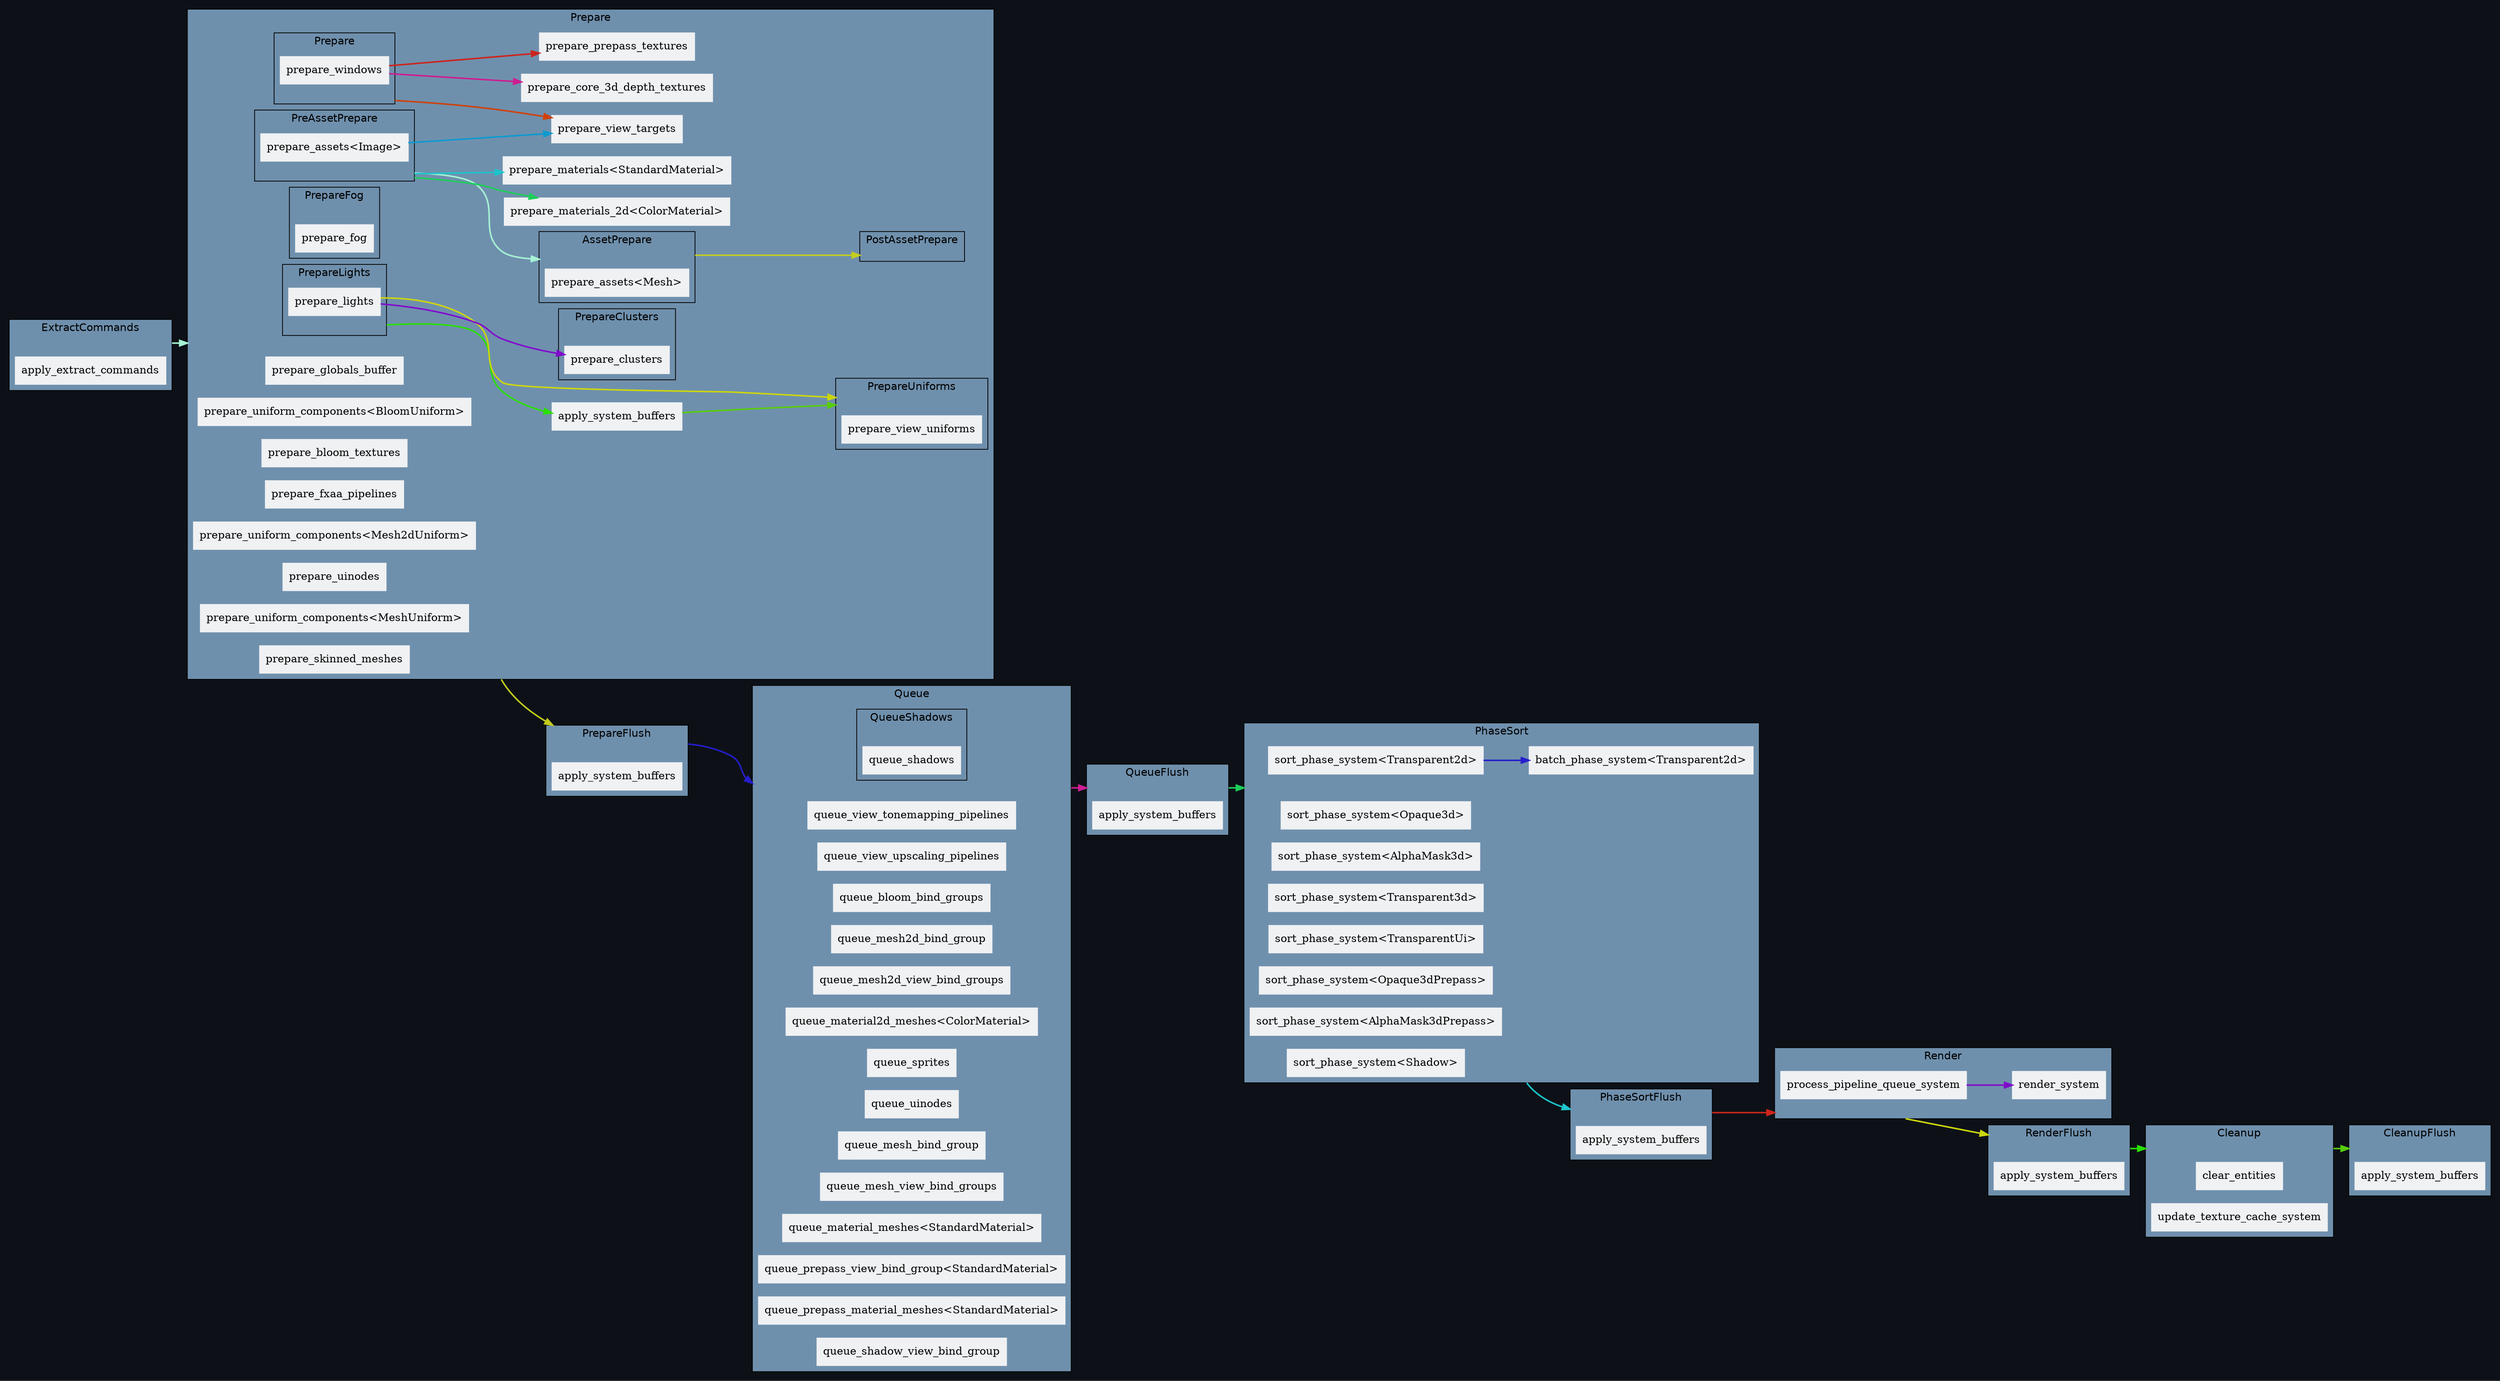 digraph "" {
	"compound"="true";
	"splines"="spline";
	"rankdir"="LR";
	"bgcolor"="#0d1117";
	"fontname"="Helvetica";
	edge ["penwidth"="2"];
	node ["shape"="box", "style"="filled", "fillcolor"="#eff1f3", "color"="#eff1f3"];
	subgraph "clusternode_Set(1)" {
		"label"="PrepareFlush";
		"tooltip"="PrepareFlush";
		"bgcolor"="#6f90ad";
		"color"="black";
		"set_marker_node_Set(1)" ["style"="invis", "label"="", "height"="0", "shape"="point"]
		"node_System(0)" ["label"="apply_system_buffers", "tooltip"="bevy_ecs::schedule::executor::apply_system_buffers"]
	}
	
	subgraph "clusternode_Set(2)" {
		"label"="QueueFlush";
		"tooltip"="QueueFlush";
		"bgcolor"="#6f90ad";
		"color"="black";
		"set_marker_node_Set(2)" ["style"="invis", "label"="", "height"="0", "shape"="point"]
		"node_System(1)" ["label"="apply_system_buffers", "tooltip"="bevy_ecs::schedule::executor::apply_system_buffers"]
	}
	
	subgraph "clusternode_Set(3)" {
		"label"="PhaseSortFlush";
		"tooltip"="PhaseSortFlush";
		"bgcolor"="#6f90ad";
		"color"="black";
		"set_marker_node_Set(3)" ["style"="invis", "label"="", "height"="0", "shape"="point"]
		"node_System(2)" ["label"="apply_system_buffers", "tooltip"="bevy_ecs::schedule::executor::apply_system_buffers"]
	}
	
	subgraph "clusternode_Set(4)" {
		"label"="RenderFlush";
		"tooltip"="RenderFlush";
		"bgcolor"="#6f90ad";
		"color"="black";
		"set_marker_node_Set(4)" ["style"="invis", "label"="", "height"="0", "shape"="point"]
		"node_System(3)" ["label"="apply_system_buffers", "tooltip"="bevy_ecs::schedule::executor::apply_system_buffers"]
	}
	
	subgraph "clusternode_Set(5)" {
		"label"="CleanupFlush";
		"tooltip"="CleanupFlush";
		"bgcolor"="#6f90ad";
		"color"="black";
		"set_marker_node_Set(5)" ["style"="invis", "label"="", "height"="0", "shape"="point"]
		"node_System(4)" ["label"="apply_system_buffers", "tooltip"="bevy_ecs::schedule::executor::apply_system_buffers"]
	}
	
	subgraph "clusternode_Set(6)" {
		"label"="ExtractCommands";
		"tooltip"="ExtractCommands";
		"bgcolor"="#6f90ad";
		"color"="black";
		"set_marker_node_Set(6)" ["style"="invis", "label"="", "height"="0", "shape"="point"]
		"node_System(5)" ["label"="apply_extract_commands", "tooltip"="bevy_render::apply_extract_commands"]
	}
	
	subgraph "clusternode_Set(7)" {
		"label"="Prepare";
		"tooltip"="Prepare";
		"bgcolor"="#6f90ad";
		"color"="black";
		"set_marker_node_Set(7)" ["style"="invis", "label"="", "height"="0", "shape"="point"]
		subgraph "clusternode_Set(16)" {
			"label"="Prepare";
			"tooltip"="Prepare";
			"bgcolor"="#6f90ad";
			"color"="black";
			"set_marker_node_Set(16)" ["style"="invis", "label"="", "height"="0", "shape"="point"]
			"node_System(9)" ["label"="prepare_windows", "tooltip"="bevy_render::view::window::prepare_windows"]
		}
		
		subgraph "clusternode_Set(18)" {
			"label"="PrepareUniforms";
			"tooltip"="PrepareUniforms";
			"bgcolor"="#6f90ad";
			"color"="black";
			"set_marker_node_Set(18)" ["style"="invis", "label"="", "height"="0", "shape"="point"]
			"node_System(10)" ["label"="prepare_view_uniforms", "tooltip"="bevy_render::view::prepare_view_uniforms"]
		}
		
		subgraph "clusternode_Set(22)" {
			"label"="PreAssetPrepare";
			"tooltip"="PreAssetPrepare";
			"bgcolor"="#6f90ad";
			"color"="black";
			"set_marker_node_Set(22)" ["style"="invis", "label"="", "height"="0", "shape"="point"]
			"node_System(14)" ["label"="prepare_assets<Image>", "tooltip"="bevy_render::render_asset::prepare_assets<bevy_render::texture::image::Image>"]
		}
		
		subgraph "clusternode_Set(23)" {
			"label"="AssetPrepare";
			"tooltip"="AssetPrepare";
			"bgcolor"="#6f90ad";
			"color"="black";
			"set_marker_node_Set(23)" ["style"="invis", "label"="", "height"="0", "shape"="point"]
			"node_System(12)" ["label"="prepare_assets<Mesh>", "tooltip"="bevy_render::render_asset::prepare_assets<bevy_render::mesh::mesh::Mesh>"]
		}
		
		subgraph "clusternode_Set(24)" {
			"label"="PostAssetPrepare";
			"tooltip"="PostAssetPrepare";
			"bgcolor"="#6f90ad";
			"color"="black";
			"set_marker_node_Set(24)" ["style"="invis", "label"="", "height"="0", "shape"="point"]
		}
		
		subgraph "clusternode_Set(62)" {
			"label"="PrepareFog";
			"tooltip"="PrepareFog";
			"bgcolor"="#6f90ad";
			"color"="black";
			"set_marker_node_Set(62)" ["style"="invis", "label"="", "height"="0", "shape"="point"]
			"node_System(48)" ["label"="prepare_fog", "tooltip"="bevy_pbr::render::fog::prepare_fog"]
		}
		
		subgraph "clusternode_Set(63)" {
			"label"="PrepareLights";
			"tooltip"="PrepareLights";
			"bgcolor"="#6f90ad";
			"color"="black";
			"set_marker_node_Set(63)" ["style"="invis", "label"="", "height"="0", "shape"="point"]
			"node_System(49)" ["label"="prepare_lights", "tooltip"="bevy_pbr::render::light::prepare_lights"]
		}
		
		subgraph "clusternode_Set(64)" {
			"label"="PrepareClusters";
			"tooltip"="PrepareClusters";
			"bgcolor"="#6f90ad";
			"color"="black";
			"set_marker_node_Set(64)" ["style"="invis", "label"="", "height"="0", "shape"="point"]
			"node_System(51)" ["label"="prepare_clusters", "tooltip"="bevy_pbr::render::light::prepare_clusters"]
		}
		
		"node_System(11)" ["label"="prepare_view_targets", "tooltip"="bevy_render::view::prepare_view_targets"]
		"node_System(13)" ["label"="prepare_globals_buffer", "tooltip"="bevy_render::globals::prepare_globals_buffer"]
		"node_System(18)" ["label"="prepare_core_3d_depth_textures", "tooltip"="bevy_core_pipeline::core_3d::prepare_core_3d_depth_textures"]
		"node_System(24)" ["label"="prepare_uniform_components<BloomUniform>", "tooltip"="bevy_render::extract_component::prepare_uniform_components<bevy_core_pipeline::bloom::BloomUniform>"]
		"node_System(25)" ["label"="prepare_bloom_textures", "tooltip"="bevy_core_pipeline::bloom::prepare_bloom_textures"]
		"node_System(27)" ["label"="prepare_fxaa_pipelines", "tooltip"="bevy_core_pipeline::fxaa::prepare_fxaa_pipelines"]
		"node_System(28)" ["label"="prepare_uniform_components<Mesh2dUniform>", "tooltip"="bevy_render::extract_component::prepare_uniform_components<bevy_sprite::mesh2d::mesh::Mesh2dUniform>"]
		"node_System(31)" ["label"="prepare_materials_2d<ColorMaterial>", "tooltip"="bevy_sprite::mesh2d::material::prepare_materials_2d<bevy_sprite::mesh2d::color_material::ColorMaterial>"]
		"node_System(34)" ["label"="prepare_uinodes", "tooltip"="bevy_ui::render::prepare_uinodes"]
		"node_System(37)" ["label"="prepare_uniform_components<MeshUniform>", "tooltip"="bevy_render::extract_component::prepare_uniform_components<bevy_pbr::render::mesh::MeshUniform>"]
		"node_System(38)" ["label"="prepare_skinned_meshes", "tooltip"="bevy_pbr::render::mesh::prepare_skinned_meshes"]
		"node_System(41)" ["label"="prepare_materials<StandardMaterial>", "tooltip"="bevy_pbr::material::prepare_materials<bevy_pbr::pbr_material::StandardMaterial>"]
		"node_System(43)" ["label"="prepare_prepass_textures", "tooltip"="bevy_pbr::prepass::prepare_prepass_textures"]
		"node_System(50)" ["label"="apply_system_buffers", "tooltip"="bevy_ecs::schedule::executor::apply_system_buffers"]
	}
	
	subgraph "clusternode_Set(8)" {
		"label"="Queue";
		"tooltip"="Queue";
		"bgcolor"="#6f90ad";
		"color"="black";
		"set_marker_node_Set(8)" ["style"="invis", "label"="", "height"="0", "shape"="point"]
		subgraph "clusternode_Set(65)" {
			"label"="QueueShadows";
			"tooltip"="QueueShadows";
			"bgcolor"="#6f90ad";
			"color"="black";
			"set_marker_node_Set(65)" ["style"="invis", "label"="", "height"="0", "shape"="point"]
			"node_System(52)" ["label"="queue_shadows", "tooltip"="bevy_pbr::render::light::queue_shadows"]
		}
		
		"node_System(22)" ["label"="queue_view_tonemapping_pipelines", "tooltip"="bevy_core_pipeline::tonemapping::queue_view_tonemapping_pipelines"]
		"node_System(23)" ["label"="queue_view_upscaling_pipelines", "tooltip"="bevy_core_pipeline::upscaling::queue_view_upscaling_pipelines"]
		"node_System(26)" ["label"="queue_bloom_bind_groups", "tooltip"="bevy_core_pipeline::bloom::queue_bloom_bind_groups"]
		"node_System(29)" ["label"="queue_mesh2d_bind_group", "tooltip"="bevy_sprite::mesh2d::mesh::queue_mesh2d_bind_group"]
		"node_System(30)" ["label"="queue_mesh2d_view_bind_groups", "tooltip"="bevy_sprite::mesh2d::mesh::queue_mesh2d_view_bind_groups"]
		"node_System(32)" ["label"="queue_material2d_meshes<ColorMaterial>", "tooltip"="bevy_sprite::mesh2d::material::queue_material2d_meshes<bevy_sprite::mesh2d::color_material::ColorMaterial>"]
		"node_System(33)" ["label"="queue_sprites", "tooltip"="bevy_sprite::render::queue_sprites"]
		"node_System(35)" ["label"="queue_uinodes", "tooltip"="bevy_ui::render::queue_uinodes"]
		"node_System(39)" ["label"="queue_mesh_bind_group", "tooltip"="bevy_pbr::render::mesh::queue_mesh_bind_group"]
		"node_System(40)" ["label"="queue_mesh_view_bind_groups", "tooltip"="bevy_pbr::render::mesh::queue_mesh_view_bind_groups"]
		"node_System(42)" ["label"="queue_material_meshes<StandardMaterial>", "tooltip"="bevy_pbr::material::queue_material_meshes<bevy_pbr::pbr_material::StandardMaterial>"]
		"node_System(44)" ["label"="queue_prepass_view_bind_group<StandardMaterial>", "tooltip"="bevy_pbr::prepass::queue_prepass_view_bind_group<bevy_pbr::pbr_material::StandardMaterial>"]
		"node_System(45)" ["label"="queue_prepass_material_meshes<StandardMaterial>", "tooltip"="bevy_pbr::prepass::queue_prepass_material_meshes<bevy_pbr::pbr_material::StandardMaterial>"]
		"node_System(53)" ["label"="queue_shadow_view_bind_group", "tooltip"="bevy_pbr::render::light::queue_shadow_view_bind_group"]
	}
	
	subgraph "clusternode_Set(9)" {
		"label"="PhaseSort";
		"tooltip"="PhaseSort";
		"bgcolor"="#6f90ad";
		"color"="black";
		"set_marker_node_Set(9)" ["style"="invis", "label"="", "height"="0", "shape"="point"]
		"node_System(16)" ["label"="sort_phase_system<Transparent2d>", "tooltip"="bevy_render::render_phase::sort_phase_system<bevy_core_pipeline::core_2d::Transparent2d>"]
		"node_System(17)" ["label"="batch_phase_system<Transparent2d>", "tooltip"="bevy_render::render_phase::batch_phase_system<bevy_core_pipeline::core_2d::Transparent2d>"]
		"node_System(19)" ["label"="sort_phase_system<Opaque3d>", "tooltip"="bevy_render::render_phase::sort_phase_system<bevy_core_pipeline::core_3d::Opaque3d>"]
		"node_System(20)" ["label"="sort_phase_system<AlphaMask3d>", "tooltip"="bevy_render::render_phase::sort_phase_system<bevy_core_pipeline::core_3d::AlphaMask3d>"]
		"node_System(21)" ["label"="sort_phase_system<Transparent3d>", "tooltip"="bevy_render::render_phase::sort_phase_system<bevy_core_pipeline::core_3d::Transparent3d>"]
		"node_System(36)" ["label"="sort_phase_system<TransparentUi>", "tooltip"="bevy_render::render_phase::sort_phase_system<bevy_ui::render::render_pass::TransparentUi>"]
		"node_System(46)" ["label"="sort_phase_system<Opaque3dPrepass>", "tooltip"="bevy_render::render_phase::sort_phase_system<bevy_core_pipeline::prepass::Opaque3dPrepass>"]
		"node_System(47)" ["label"="sort_phase_system<AlphaMask3dPrepass>", "tooltip"="bevy_render::render_phase::sort_phase_system<bevy_core_pipeline::prepass::AlphaMask3dPrepass>"]
		"node_System(54)" ["label"="sort_phase_system<Shadow>", "tooltip"="bevy_render::render_phase::sort_phase_system<bevy_pbr::render::light::Shadow>"]
	}
	
	subgraph "clusternode_Set(10)" {
		"label"="Render";
		"tooltip"="Render";
		"bgcolor"="#6f90ad";
		"color"="black";
		"set_marker_node_Set(10)" ["style"="invis", "label"="", "height"="0", "shape"="point"]
		"node_System(6)" ["label"="process_pipeline_queue_system", "tooltip"="bevy_render::render_resource::pipeline_cache::PipelineCache::process_pipeline_queue_system"]
		"node_System(7)" ["label"="render_system", "tooltip"="bevy_render::renderer::render_system"]
	}
	
	subgraph "clusternode_Set(11)" {
		"label"="Cleanup";
		"tooltip"="Cleanup";
		"bgcolor"="#6f90ad";
		"color"="black";
		"set_marker_node_Set(11)" ["style"="invis", "label"="", "height"="0", "shape"="point"]
		"node_System(8)" ["label"="clear_entities", "tooltip"="bevy_ecs::world::World::clear_entities"]
		"node_System(15)" ["label"="update_texture_cache_system", "tooltip"="bevy_render::texture::texture_cache::update_texture_cache_system"]
	}
	
	"set_marker_node_Set(6)" -> "set_marker_node_Set(7)" ["lhead"="clusternode_Set(7)", "ltail"="clusternode_Set(6)", "tooltip"="ExtractCommands → Prepare", "color"="#a6f2d4"]
	"set_marker_node_Set(7)" -> "set_marker_node_Set(1)" ["lhead"="clusternode_Set(1)", "ltail"="clusternode_Set(7)", "tooltip"="Prepare → PrepareFlush", "color"="#c4cc1d"]
	"set_marker_node_Set(1)" -> "set_marker_node_Set(8)" ["lhead"="clusternode_Set(8)", "ltail"="clusternode_Set(1)", "tooltip"="PrepareFlush → Queue", "color"="#251dcc"]
	"set_marker_node_Set(8)" -> "set_marker_node_Set(2)" ["lhead"="clusternode_Set(2)", "ltail"="clusternode_Set(8)", "tooltip"="Queue → QueueFlush", "color"="#cd1d91"]
	"set_marker_node_Set(2)" -> "set_marker_node_Set(9)" ["lhead"="clusternode_Set(9)", "ltail"="clusternode_Set(2)", "tooltip"="QueueFlush → PhaseSort", "color"="#1dcd59"]
	"set_marker_node_Set(9)" -> "set_marker_node_Set(3)" ["lhead"="clusternode_Set(3)", "ltail"="clusternode_Set(9)", "tooltip"="PhaseSort → PhaseSortFlush", "color"="#1dc4cc"]
	"set_marker_node_Set(3)" -> "set_marker_node_Set(10)" ["lhead"="clusternode_Set(10)", "ltail"="clusternode_Set(3)", "tooltip"="PhaseSortFlush → Render", "color"="#cc251d"]
	"set_marker_node_Set(10)" -> "set_marker_node_Set(4)" ["lhead"="clusternode_Set(4)", "ltail"="clusternode_Set(10)", "tooltip"="Render → RenderFlush", "color"="#ccd60d"]
	"set_marker_node_Set(4)" -> "set_marker_node_Set(11)" ["lhead"="clusternode_Set(11)", "ltail"="clusternode_Set(4)", "tooltip"="RenderFlush → Cleanup", "color"="#29e000"]
	"set_marker_node_Set(11)" -> "set_marker_node_Set(5)" ["lhead"="clusternode_Set(5)", "ltail"="clusternode_Set(11)", "tooltip"="Cleanup → CleanupFlush", "color"="#58cd0c"]
	"node_System(6)" -> "node_System(7)" ["lhead"="", "ltail"="", "tooltip"="process_pipeline_queue_system → SystemTypeSet(render_system\")", "color"="#810ccd"]
	"set_marker_node_Set(16)" -> "node_System(11)" ["lhead"="", "ltail"="clusternode_Set(16)", "tooltip"="Prepare → prepare_view_targets", "color"="#cf410c"]
	"node_System(14)" -> "node_System(11)" ["lhead"="", "ltail"="", "tooltip"="SystemTypeSet(prepare_assets<Image>\") → prepare_view_targets", "color"="#0c9acf"]
	"set_marker_node_Set(22)" -> "set_marker_node_Set(23)" ["lhead"="clusternode_Set(23)", "ltail"="clusternode_Set(22)", "tooltip"="PreAssetPrepare → AssetPrepare", "color"="#a6f2d4"]
	"set_marker_node_Set(23)" -> "set_marker_node_Set(24)" ["lhead"="clusternode_Set(24)", "ltail"="clusternode_Set(23)", "tooltip"="AssetPrepare → PostAssetPrepare", "color"="#c4cc1d"]
	"node_System(16)" -> "node_System(17)" ["lhead"="", "ltail"="", "tooltip"="SystemTypeSet(sort_phase_system<Transparent2d>\") → batch_phase_system<Transparent2d>", "color"="#251dcc"]
	"node_System(9)" -> "node_System(18)" ["lhead"="", "ltail"="", "tooltip"="SystemTypeSet(prepare_windows\") → prepare_core_3d_depth_textures", "color"="#cd1d91"]
	"set_marker_node_Set(22)" -> "node_System(31)" ["lhead"="", "ltail"="clusternode_Set(22)", "tooltip"="PreAssetPrepare → prepare_materials_2d<ColorMaterial>", "color"="#1dcd59"]
	"set_marker_node_Set(22)" -> "node_System(41)" ["lhead"="", "ltail"="clusternode_Set(22)", "tooltip"="PreAssetPrepare → prepare_materials<StandardMaterial>", "color"="#1dc4cc"]
	"node_System(9)" -> "node_System(43)" ["lhead"="", "ltail"="", "tooltip"="SystemTypeSet(prepare_windows\") → prepare_prepass_textures", "color"="#cc251d"]
	"node_System(49)" -> "set_marker_node_Set(18)" ["lhead"="clusternode_Set(18)", "ltail"="", "tooltip"="prepare_lights → PrepareUniforms", "color"="#ccd60d"]
	"set_marker_node_Set(63)" -> "node_System(50)" ["lhead"="", "ltail"="clusternode_Set(63)", "tooltip"="PrepareLights → apply_system_buffers", "color"="#29e000"]
	"node_System(50)" -> "set_marker_node_Set(18)" ["lhead"="clusternode_Set(18)", "ltail"="", "tooltip"="apply_system_buffers → PrepareUniforms", "color"="#58cd0c"]
	"node_System(49)" -> "node_System(51)" ["lhead"="", "ltail"="", "tooltip"="SystemTypeSet(prepare_lights\") → prepare_clusters", "color"="#810ccd"]
}
